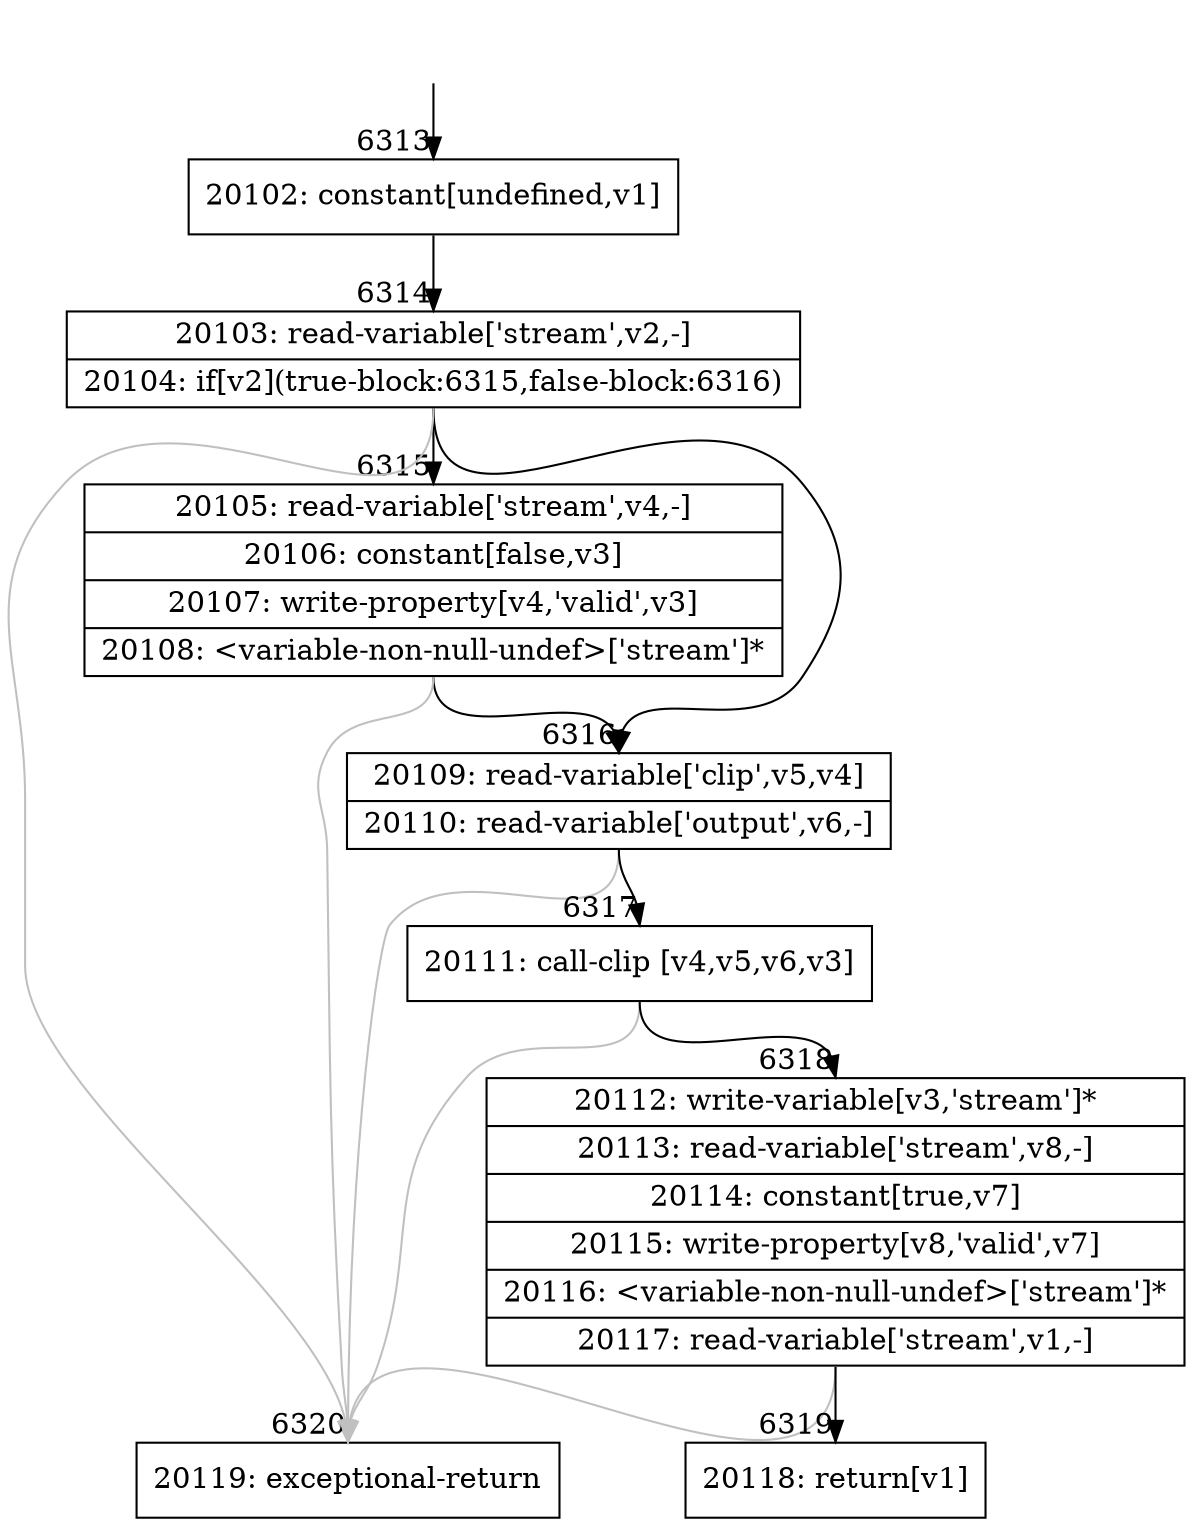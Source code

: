 digraph {
rankdir="TD"
BB_entry571[shape=none,label=""];
BB_entry571 -> BB6313 [tailport=s, headport=n, headlabel="    6313"]
BB6313 [shape=record label="{20102: constant[undefined,v1]}" ] 
BB6313 -> BB6314 [tailport=s, headport=n, headlabel="      6314"]
BB6314 [shape=record label="{20103: read-variable['stream',v2,-]|20104: if[v2](true-block:6315,false-block:6316)}" ] 
BB6314 -> BB6315 [tailport=s, headport=n, headlabel="      6315"]
BB6314 -> BB6316 [tailport=s, headport=n, headlabel="      6316"]
BB6314 -> BB6320 [tailport=s, headport=n, color=gray, headlabel="      6320"]
BB6315 [shape=record label="{20105: read-variable['stream',v4,-]|20106: constant[false,v3]|20107: write-property[v4,'valid',v3]|20108: \<variable-non-null-undef\>['stream']*}" ] 
BB6315 -> BB6316 [tailport=s, headport=n]
BB6315 -> BB6320 [tailport=s, headport=n, color=gray]
BB6316 [shape=record label="{20109: read-variable['clip',v5,v4]|20110: read-variable['output',v6,-]}" ] 
BB6316 -> BB6317 [tailport=s, headport=n, headlabel="      6317"]
BB6316 -> BB6320 [tailport=s, headport=n, color=gray]
BB6317 [shape=record label="{20111: call-clip [v4,v5,v6,v3]}" ] 
BB6317 -> BB6318 [tailport=s, headport=n, headlabel="      6318"]
BB6317 -> BB6320 [tailport=s, headport=n, color=gray]
BB6318 [shape=record label="{20112: write-variable[v3,'stream']*|20113: read-variable['stream',v8,-]|20114: constant[true,v7]|20115: write-property[v8,'valid',v7]|20116: \<variable-non-null-undef\>['stream']*|20117: read-variable['stream',v1,-]}" ] 
BB6318 -> BB6319 [tailport=s, headport=n, headlabel="      6319"]
BB6318 -> BB6320 [tailport=s, headport=n, color=gray]
BB6319 [shape=record label="{20118: return[v1]}" ] 
BB6320 [shape=record label="{20119: exceptional-return}" ] 
//#$~ 3680
}
